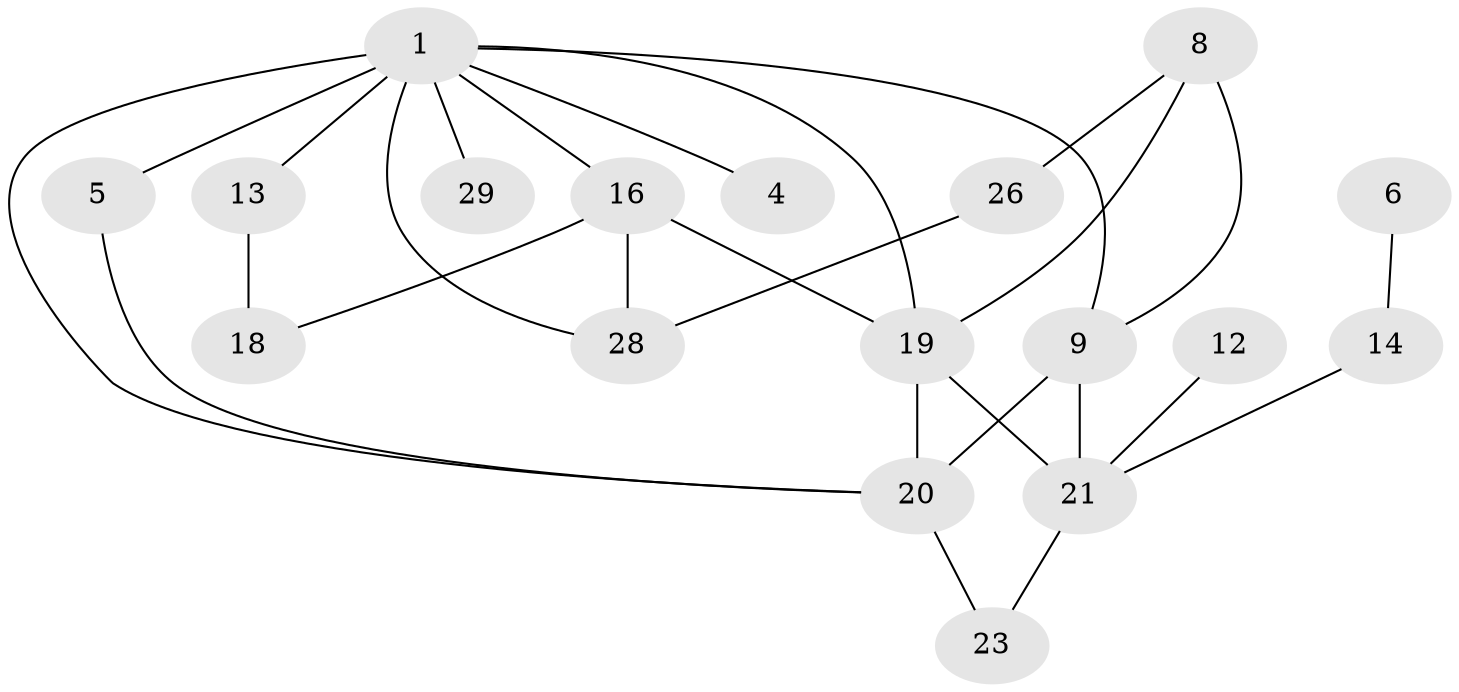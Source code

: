 // original degree distribution, {2: 0.2777777777777778, 0: 0.1527777777777778, 4: 0.1388888888888889, 1: 0.2361111111111111, 3: 0.1527777777777778, 5: 0.027777777777777776, 6: 0.013888888888888888}
// Generated by graph-tools (version 1.1) at 2025/48/03/04/25 22:48:14]
// undirected, 18 vertices, 27 edges
graph export_dot {
  node [color=gray90,style=filled];
  1;
  4;
  5;
  6;
  8;
  9;
  12;
  13;
  14;
  16;
  18;
  19;
  20;
  21;
  23;
  26;
  28;
  29;
  1 -- 4 [weight=1.0];
  1 -- 5 [weight=2.0];
  1 -- 9 [weight=1.0];
  1 -- 13 [weight=1.0];
  1 -- 16 [weight=1.0];
  1 -- 19 [weight=1.0];
  1 -- 20 [weight=1.0];
  1 -- 28 [weight=1.0];
  1 -- 29 [weight=1.0];
  5 -- 20 [weight=1.0];
  6 -- 14 [weight=1.0];
  8 -- 9 [weight=1.0];
  8 -- 19 [weight=1.0];
  8 -- 26 [weight=1.0];
  9 -- 20 [weight=1.0];
  9 -- 21 [weight=1.0];
  12 -- 21 [weight=1.0];
  13 -- 18 [weight=2.0];
  14 -- 21 [weight=1.0];
  16 -- 18 [weight=1.0];
  16 -- 19 [weight=1.0];
  16 -- 28 [weight=1.0];
  19 -- 20 [weight=1.0];
  19 -- 21 [weight=1.0];
  20 -- 23 [weight=1.0];
  21 -- 23 [weight=1.0];
  26 -- 28 [weight=1.0];
}
